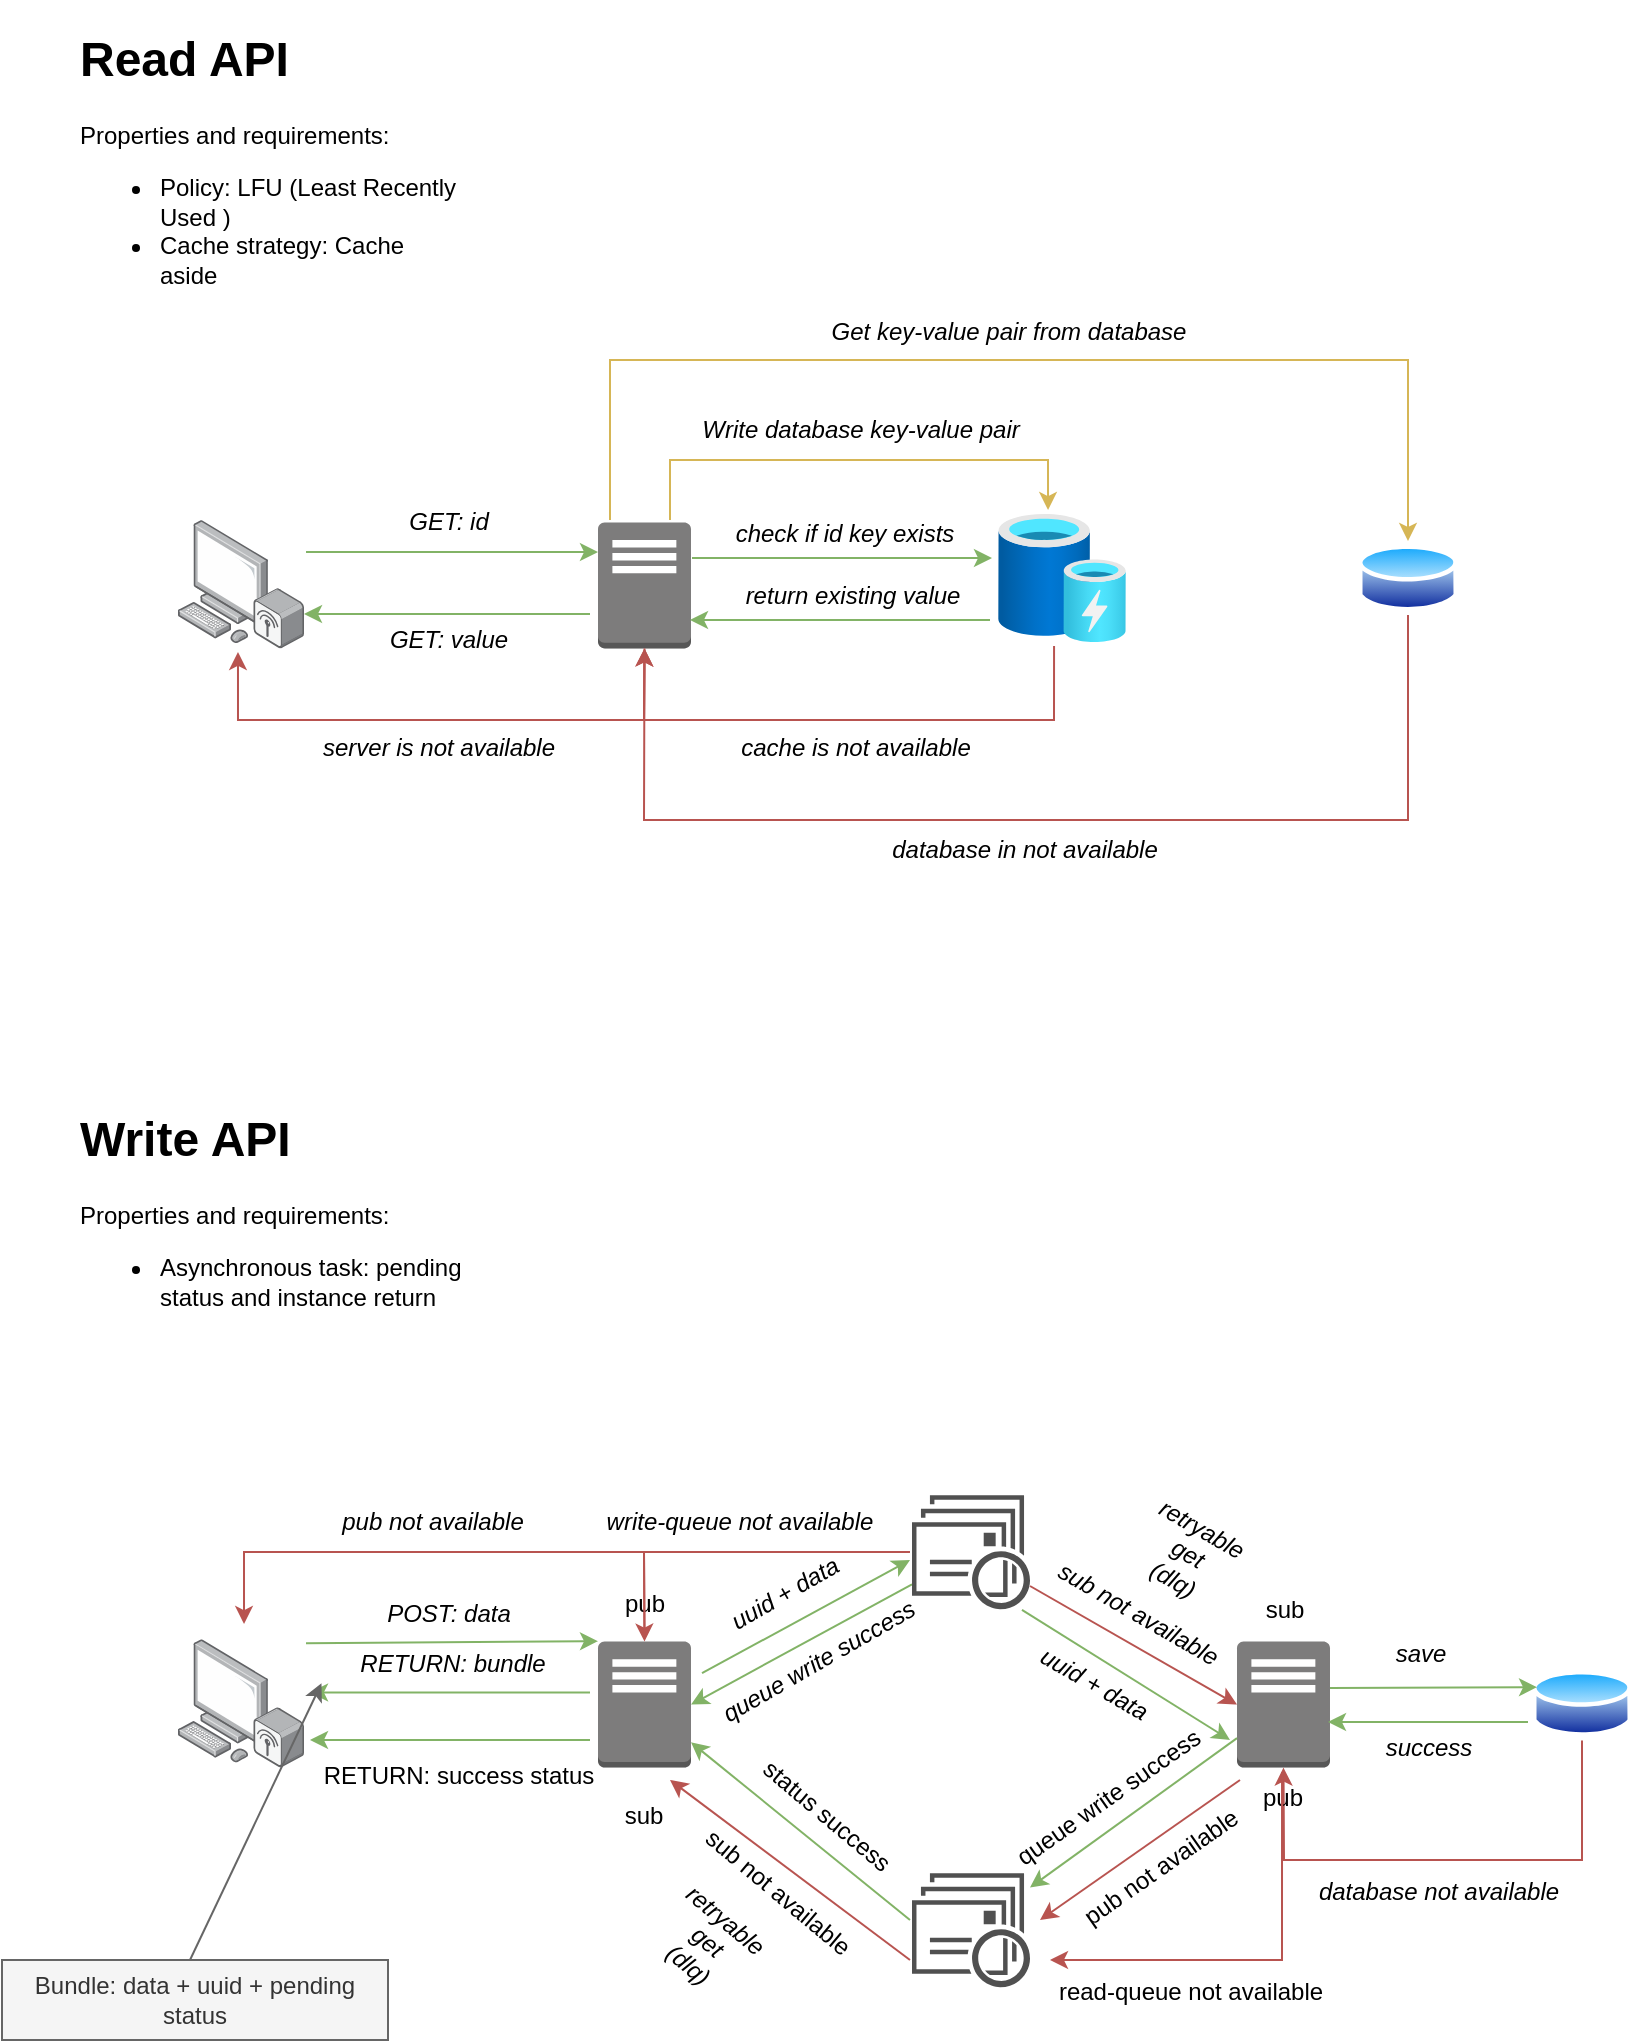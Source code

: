 <mxfile version="15.8.2" type="device"><diagram id="cAs0WMytsXl1lUobe6Vp" name="Communication model"><mxGraphModel dx="1042" dy="597" grid="1" gridSize="10" guides="1" tooltips="1" connect="1" arrows="1" fold="1" page="1" pageScale="1" pageWidth="827" pageHeight="1169" math="0" shadow="0"><root><mxCell id="0"/><mxCell id="1" parent="0"/><mxCell id="VCbWkwaaln7eAbkOwOw8-3" value="" style="aspect=fixed;html=1;points=[];align=center;image;fontSize=12;image=img/lib/azure2/general/Cache.svg;" vertex="1" parent="1"><mxGeometry x="504" y="287" width="64" height="64" as="geometry"/></mxCell><mxCell id="VCbWkwaaln7eAbkOwOw8-5" value="" style="aspect=fixed;perimeter=ellipsePerimeter;html=1;align=center;shadow=0;dashed=0;spacingTop=3;image;image=img/lib/active_directory/database.svg;" vertex="1" parent="1"><mxGeometry x="684" y="300.5" width="50" height="37" as="geometry"/></mxCell><mxCell id="VCbWkwaaln7eAbkOwOw8-6" value="" style="points=[];aspect=fixed;html=1;align=center;shadow=0;dashed=0;image;image=img/lib/allied_telesis/computer_and_terminals/Personal_Computer_Wireless.svg;" vertex="1" parent="1"><mxGeometry x="94" y="290" width="63" height="64.2" as="geometry"/></mxCell><mxCell id="VCbWkwaaln7eAbkOwOw8-7" value="" style="outlineConnect=0;dashed=0;verticalLabelPosition=bottom;verticalAlign=top;align=center;html=1;shape=mxgraph.aws3.traditional_server;fillColor=#7D7C7C;gradientColor=none;" vertex="1" parent="1"><mxGeometry x="304" y="291.2" width="46.5" height="63" as="geometry"/></mxCell><mxCell id="VCbWkwaaln7eAbkOwOw8-8" value="&lt;h1&gt;Read API&lt;/h1&gt;&lt;div&gt;Properties and requirements:&lt;/div&gt;&lt;p&gt;&lt;/p&gt;&lt;ul&gt;&lt;li&gt;Policy: LFU (Least Recently Used )&lt;/li&gt;&lt;li&gt;Cache strategy: Cache aside&lt;/li&gt;&lt;/ul&gt;&lt;p&gt;&lt;/p&gt;" style="text;html=1;strokeColor=none;fillColor=none;spacing=5;spacingTop=-20;whiteSpace=wrap;overflow=hidden;rounded=0;" vertex="1" parent="1"><mxGeometry x="40" y="40" width="200" height="180" as="geometry"/></mxCell><mxCell id="VCbWkwaaln7eAbkOwOw8-11" value="&lt;h1&gt;Write API&lt;/h1&gt;&lt;div&gt;Properties and requirements:&lt;/div&gt;&lt;p&gt;&lt;/p&gt;&lt;ul&gt;&lt;li&gt;Asynchronous task: pending status and instance return&lt;/li&gt;&lt;/ul&gt;&lt;p&gt;&lt;/p&gt;" style="text;html=1;strokeColor=none;fillColor=none;spacing=5;spacingTop=-20;whiteSpace=wrap;overflow=hidden;rounded=0;" vertex="1" parent="1"><mxGeometry x="40" y="580" width="200" height="170" as="geometry"/></mxCell><mxCell id="VCbWkwaaln7eAbkOwOw8-13" value="" style="aspect=fixed;perimeter=ellipsePerimeter;html=1;align=center;shadow=0;dashed=0;spacingTop=3;image;image=img/lib/active_directory/database.svg;" vertex="1" parent="1"><mxGeometry x="771" y="863.2" width="50" height="37" as="geometry"/></mxCell><mxCell id="VCbWkwaaln7eAbkOwOw8-15" value="" style="points=[];aspect=fixed;html=1;align=center;shadow=0;dashed=0;image;image=img/lib/allied_telesis/computer_and_terminals/Personal_Computer_Wireless.svg;" vertex="1" parent="1"><mxGeometry x="94" y="849.6" width="63" height="64.2" as="geometry"/></mxCell><mxCell id="VCbWkwaaln7eAbkOwOw8-16" value="" style="outlineConnect=0;dashed=0;verticalLabelPosition=bottom;verticalAlign=top;align=center;html=1;shape=mxgraph.aws3.traditional_server;fillColor=#7D7C7C;gradientColor=none;" vertex="1" parent="1"><mxGeometry x="304" y="850.8" width="46.5" height="63" as="geometry"/></mxCell><mxCell id="VCbWkwaaln7eAbkOwOw8-17" value="POST: data" style="text;html=1;strokeColor=none;fillColor=none;align=center;verticalAlign=middle;whiteSpace=wrap;rounded=0;fontStyle=2" vertex="1" parent="1"><mxGeometry x="188.5" y="821.6" width="81" height="30" as="geometry"/></mxCell><mxCell id="VCbWkwaaln7eAbkOwOw8-18" value="GET: id" style="text;html=1;align=center;verticalAlign=middle;resizable=0;points=[];autosize=1;strokeColor=none;fillColor=none;fontStyle=2" vertex="1" parent="1"><mxGeometry x="199" y="280.5" width="60" height="20" as="geometry"/></mxCell><mxCell id="VCbWkwaaln7eAbkOwOw8-21" value="" style="endArrow=classic;html=1;rounded=0;fillColor=#d5e8d4;strokeColor=#82b366;" edge="1" parent="1"><mxGeometry width="50" height="50" relative="1" as="geometry"><mxPoint x="356" y="866.6" as="sourcePoint"/><mxPoint x="460" y="810" as="targetPoint"/></mxGeometry></mxCell><mxCell id="VCbWkwaaln7eAbkOwOw8-22" value="" style="endArrow=classic;html=1;rounded=0;entryX=1;entryY=0.5;entryDx=0;entryDy=0;entryPerimeter=0;fillColor=#d5e8d4;strokeColor=#82b366;" edge="1" parent="1" source="VCbWkwaaln7eAbkOwOw8-26" target="VCbWkwaaln7eAbkOwOw8-16"><mxGeometry width="50" height="50" relative="1" as="geometry"><mxPoint x="500.032" y="900.616" as="sourcePoint"/><mxPoint x="512.016" y="875.608" as="targetPoint"/></mxGeometry></mxCell><mxCell id="VCbWkwaaln7eAbkOwOw8-23" value="" style="endArrow=classic;html=1;rounded=0;exitX=1.016;exitY=0.265;exitDx=0;exitDy=0;exitPerimeter=0;entryX=0;entryY=0.235;entryDx=0;entryDy=0;entryPerimeter=0;fillColor=#d5e8d4;strokeColor=#82b366;" edge="1" parent="1"><mxGeometry width="50" height="50" relative="1" as="geometry"><mxPoint x="158.008" y="851.613" as="sourcePoint"/><mxPoint x="304" y="850.605" as="targetPoint"/></mxGeometry></mxCell><mxCell id="VCbWkwaaln7eAbkOwOw8-24" value="" style="endArrow=classic;html=1;rounded=0;exitX=1.016;exitY=0.249;exitDx=0;exitDy=0;exitPerimeter=0;entryX=0;entryY=0.235;entryDx=0;entryDy=0;entryPerimeter=0;fillColor=#d5e8d4;strokeColor=#82b366;" edge="1" parent="1" source="VCbWkwaaln7eAbkOwOw8-6" target="VCbWkwaaln7eAbkOwOw8-7"><mxGeometry width="50" height="50" relative="1" as="geometry"><mxPoint x="344" y="520" as="sourcePoint"/><mxPoint x="394" y="470" as="targetPoint"/></mxGeometry></mxCell><mxCell id="VCbWkwaaln7eAbkOwOw8-26" value="&lt;pre style=&quot;background-color: #fafafa ; color: #383a42 ; font-size: 11.3pt&quot;&gt;&lt;br&gt;&lt;/pre&gt;" style="sketch=0;pointerEvents=1;shadow=0;dashed=0;html=1;strokeColor=none;fillColor=#505050;labelPosition=center;verticalLabelPosition=bottom;verticalAlign=top;outlineConnect=0;align=center;shape=mxgraph.office.communications.queue_viewer;" vertex="1" parent="1"><mxGeometry x="461" y="777.6" width="59" height="57" as="geometry"/></mxCell><mxCell id="VCbWkwaaln7eAbkOwOw8-28" value="" style="endArrow=classic;html=1;rounded=0;fillColor=#d5e8d4;strokeColor=#82b366;" edge="1" parent="1"><mxGeometry width="50" height="50" relative="1" as="geometry"><mxPoint x="351" y="309" as="sourcePoint"/><mxPoint x="501" y="309" as="targetPoint"/></mxGeometry></mxCell><mxCell id="VCbWkwaaln7eAbkOwOw8-29" value="check if id key exists" style="text;html=1;align=center;verticalAlign=middle;resizable=0;points=[];autosize=1;strokeColor=none;fillColor=none;fontStyle=2" vertex="1" parent="1"><mxGeometry x="352" y="287" width="150" height="20" as="geometry"/></mxCell><mxCell id="VCbWkwaaln7eAbkOwOw8-31" value="" style="endArrow=classic;html=1;rounded=0;fillColor=#fff2cc;strokeColor=#d6b656;entryX=0.5;entryY=0;entryDx=0;entryDy=0;" edge="1" parent="1" target="VCbWkwaaln7eAbkOwOw8-5"><mxGeometry width="50" height="50" relative="1" as="geometry"><mxPoint x="310" y="290" as="sourcePoint"/><mxPoint x="680" y="310" as="targetPoint"/><Array as="points"><mxPoint x="310" y="240"/><mxPoint x="310" y="210"/><mxPoint x="540" y="210"/><mxPoint x="709" y="210"/><mxPoint x="709" y="260"/></Array></mxGeometry></mxCell><mxCell id="VCbWkwaaln7eAbkOwOw8-32" value="Get key-value pair from database" style="text;html=1;align=center;verticalAlign=middle;resizable=0;points=[];autosize=1;strokeColor=none;fillColor=none;fontStyle=2" vertex="1" parent="1"><mxGeometry x="389" y="186" width="240" height="20" as="geometry"/></mxCell><mxCell id="VCbWkwaaln7eAbkOwOw8-37" value="" style="endArrow=classic;html=1;rounded=0;fillColor=#d5e8d4;strokeColor=#82b366;" edge="1" parent="1"><mxGeometry width="50" height="50" relative="1" as="geometry"><mxPoint x="500" y="340" as="sourcePoint"/><mxPoint x="350" y="340" as="targetPoint"/></mxGeometry></mxCell><mxCell id="VCbWkwaaln7eAbkOwOw8-39" value="return existing value" style="text;html=1;align=center;verticalAlign=middle;resizable=0;points=[];autosize=1;strokeColor=none;fillColor=none;fontStyle=2" vertex="1" parent="1"><mxGeometry x="356" y="317.5" width="150" height="20" as="geometry"/></mxCell><mxCell id="VCbWkwaaln7eAbkOwOw8-40" value="" style="endArrow=classic;html=1;rounded=0;entryX=0.391;entryY=-0.031;entryDx=0;entryDy=0;entryPerimeter=0;fillColor=#fff2cc;strokeColor=#d6b656;" edge="1" parent="1" target="VCbWkwaaln7eAbkOwOw8-3"><mxGeometry width="50" height="50" relative="1" as="geometry"><mxPoint x="340" y="290" as="sourcePoint"/><mxPoint x="340" y="260" as="targetPoint"/><Array as="points"><mxPoint x="340" y="260"/><mxPoint x="529" y="260"/></Array></mxGeometry></mxCell><mxCell id="VCbWkwaaln7eAbkOwOw8-41" value="Write database key-value pair" style="text;html=1;align=center;verticalAlign=middle;resizable=0;points=[];autosize=1;strokeColor=none;fillColor=none;fontStyle=2" vertex="1" parent="1"><mxGeometry x="330" y="235" width="210" height="20" as="geometry"/></mxCell><mxCell id="VCbWkwaaln7eAbkOwOw8-42" value="" style="endArrow=classic;html=1;rounded=0;strokeColor=#82b366;entryX=1;entryY=0.732;entryDx=0;entryDy=0;entryPerimeter=0;fillColor=#d5e8d4;" edge="1" parent="1" target="VCbWkwaaln7eAbkOwOw8-6"><mxGeometry width="50" height="50" relative="1" as="geometry"><mxPoint x="300" y="337" as="sourcePoint"/><mxPoint x="400" y="260" as="targetPoint"/></mxGeometry></mxCell><mxCell id="VCbWkwaaln7eAbkOwOw8-46" value="" style="endArrow=classic;html=1;rounded=0;strokeColor=#b85450;exitX=0.438;exitY=1.031;exitDx=0;exitDy=0;exitPerimeter=0;entryX=0.5;entryY=1;entryDx=0;entryDy=0;entryPerimeter=0;fillColor=#f8cecc;" edge="1" parent="1" source="VCbWkwaaln7eAbkOwOw8-3" target="VCbWkwaaln7eAbkOwOw8-7"><mxGeometry width="50" height="50" relative="1" as="geometry"><mxPoint x="370" y="440" as="sourcePoint"/><mxPoint x="420" y="390" as="targetPoint"/><Array as="points"><mxPoint x="532" y="390"/><mxPoint x="327" y="390"/></Array></mxGeometry></mxCell><mxCell id="VCbWkwaaln7eAbkOwOw8-47" value="cache is not available" style="text;html=1;strokeColor=none;fillColor=none;align=center;verticalAlign=middle;whiteSpace=wrap;rounded=0;fontStyle=2" vertex="1" parent="1"><mxGeometry x="328.75" y="389" width="208.25" height="30" as="geometry"/></mxCell><mxCell id="VCbWkwaaln7eAbkOwOw8-48" value="database in not available" style="text;html=1;strokeColor=none;fillColor=none;align=center;verticalAlign=middle;whiteSpace=wrap;rounded=0;fontStyle=2" vertex="1" parent="1"><mxGeometry x="430" y="440" width="174.5" height="30" as="geometry"/></mxCell><mxCell id="VCbWkwaaln7eAbkOwOw8-49" value="" style="endArrow=classic;html=1;rounded=0;strokeColor=#b85450;exitX=0.5;exitY=1;exitDx=0;exitDy=0;entryX=0.5;entryY=1;entryDx=0;entryDy=0;entryPerimeter=0;fillColor=#f8cecc;" edge="1" parent="1" source="VCbWkwaaln7eAbkOwOw8-5" target="VCbWkwaaln7eAbkOwOw8-7"><mxGeometry width="50" height="50" relative="1" as="geometry"><mxPoint x="370" y="430" as="sourcePoint"/><mxPoint x="420" y="380" as="targetPoint"/><Array as="points"><mxPoint x="709" y="440"/><mxPoint x="510" y="440"/><mxPoint x="327" y="440"/></Array></mxGeometry></mxCell><mxCell id="VCbWkwaaln7eAbkOwOw8-53" value="" style="endArrow=classic;html=1;rounded=0;strokeColor=#b85450;exitX=0.5;exitY=1;exitDx=0;exitDy=0;exitPerimeter=0;entryX=0.476;entryY=1.028;entryDx=0;entryDy=0;entryPerimeter=0;fillColor=#f8cecc;" edge="1" parent="1" source="VCbWkwaaln7eAbkOwOw8-7" target="VCbWkwaaln7eAbkOwOw8-6"><mxGeometry width="50" height="50" relative="1" as="geometry"><mxPoint x="370" y="380" as="sourcePoint"/><mxPoint x="420" y="330" as="targetPoint"/><Array as="points"><mxPoint x="327" y="390"/><mxPoint x="124" y="390"/></Array></mxGeometry></mxCell><mxCell id="VCbWkwaaln7eAbkOwOw8-55" value="GET: value" style="text;html=1;align=center;verticalAlign=middle;resizable=0;points=[];autosize=1;strokeColor=none;fillColor=none;fontStyle=2" vertex="1" parent="1"><mxGeometry x="184" y="340" width="90" height="20" as="geometry"/></mxCell><mxCell id="VCbWkwaaln7eAbkOwOw8-56" value="" style="endArrow=classic;html=1;rounded=0;strokeColor=#82b366;fillColor=#d5e8d4;" edge="1" parent="1"><mxGeometry width="50" height="50" relative="1" as="geometry"><mxPoint x="300" y="876.2" as="sourcePoint"/><mxPoint x="160" y="876.2" as="targetPoint"/></mxGeometry></mxCell><mxCell id="VCbWkwaaln7eAbkOwOw8-57" value="RETURN: bundle" style="text;html=1;align=center;verticalAlign=middle;resizable=0;points=[];autosize=1;strokeColor=none;fillColor=none;fontStyle=2" vertex="1" parent="1"><mxGeometry x="166" y="851.6" width="130" height="20" as="geometry"/></mxCell><mxCell id="VCbWkwaaln7eAbkOwOw8-58" value="server is not available" style="text;html=1;align=center;verticalAlign=middle;resizable=0;points=[];autosize=1;strokeColor=none;fillColor=none;fontStyle=2" vertex="1" parent="1"><mxGeometry x="144" y="394" width="160" height="20" as="geometry"/></mxCell><mxCell id="VCbWkwaaln7eAbkOwOw8-60" value="pub not available" style="text;html=1;align=center;verticalAlign=middle;resizable=0;points=[];autosize=1;strokeColor=none;fillColor=none;fontStyle=2" vertex="1" parent="1"><mxGeometry x="156" y="781" width="130" height="20" as="geometry"/></mxCell><mxCell id="VCbWkwaaln7eAbkOwOw8-61" value="write-queue not available" style="text;html=1;strokeColor=none;fillColor=none;align=center;verticalAlign=middle;whiteSpace=wrap;rounded=0;fontStyle=2" vertex="1" parent="1"><mxGeometry x="282" y="775.6" width="186" height="30" as="geometry"/></mxCell><mxCell id="VCbWkwaaln7eAbkOwOw8-62" value="" style="endArrow=classic;html=1;rounded=0;strokeColor=#b85450;entryX=0.5;entryY=0;entryDx=0;entryDy=0;entryPerimeter=0;fillColor=#f8cecc;" edge="1" parent="1" target="VCbWkwaaln7eAbkOwOw8-16"><mxGeometry width="50" height="50" relative="1" as="geometry"><mxPoint x="460" y="806" as="sourcePoint"/><mxPoint x="540" y="886.6" as="targetPoint"/><Array as="points"><mxPoint x="327" y="806"/></Array></mxGeometry></mxCell><mxCell id="VCbWkwaaln7eAbkOwOw8-63" value="" style="outlineConnect=0;dashed=0;verticalLabelPosition=bottom;verticalAlign=top;align=center;html=1;shape=mxgraph.aws3.traditional_server;fillColor=#7D7C7C;gradientColor=none;" vertex="1" parent="1"><mxGeometry x="623.5" y="850.8" width="46.5" height="63" as="geometry"/></mxCell><mxCell id="VCbWkwaaln7eAbkOwOw8-65" value="pub" style="text;html=1;align=center;verticalAlign=middle;resizable=0;points=[];autosize=1;strokeColor=none;fillColor=none;" vertex="1" parent="1"><mxGeometry x="307.25" y="822" width="40" height="20" as="geometry"/></mxCell><mxCell id="VCbWkwaaln7eAbkOwOw8-69" value="" style="endArrow=classic;html=1;rounded=0;strokeColor=#82b366;fillColor=#d5e8d4;" edge="1" parent="1"><mxGeometry width="50" height="50" relative="1" as="geometry"><mxPoint x="769" y="891" as="sourcePoint"/><mxPoint x="669" y="891" as="targetPoint"/></mxGeometry></mxCell><mxCell id="VCbWkwaaln7eAbkOwOw8-72" value="" style="endArrow=none;html=1;rounded=0;strokeColor=#b85450;exitX=0;exitY=0.5;exitDx=0;exitDy=0;exitPerimeter=0;fillColor=#f8cecc;endFill=0;startArrow=classic;startFill=1;" edge="1" parent="1" source="VCbWkwaaln7eAbkOwOw8-63" target="VCbWkwaaln7eAbkOwOw8-26"><mxGeometry width="50" height="50" relative="1" as="geometry"><mxPoint x="420" y="940" as="sourcePoint"/><mxPoint x="530" y="800" as="targetPoint"/><Array as="points"/></mxGeometry></mxCell><mxCell id="VCbWkwaaln7eAbkOwOw8-73" value="retryable get &lt;br&gt;(dlq)" style="text;html=1;strokeColor=none;fillColor=none;align=center;verticalAlign=middle;whiteSpace=wrap;rounded=0;fontStyle=2;rotation=30;" vertex="1" parent="1"><mxGeometry x="569" y="792.0" width="60" height="30" as="geometry"/></mxCell><mxCell id="VCbWkwaaln7eAbkOwOw8-74" value="sub not available" style="text;html=1;align=center;verticalAlign=middle;resizable=0;points=[];autosize=1;strokeColor=none;fillColor=none;fontStyle=2;rotation=30;" vertex="1" parent="1"><mxGeometry x="509" y="826.6" width="130" height="20" as="geometry"/></mxCell><mxCell id="VCbWkwaaln7eAbkOwOw8-76" value="uuid + data" style="text;html=1;align=center;verticalAlign=middle;resizable=0;points=[];autosize=1;strokeColor=none;fillColor=none;fontStyle=2;rotation=330;" vertex="1" parent="1"><mxGeometry x="352" y="816.6" width="90" height="20" as="geometry"/></mxCell><mxCell id="VCbWkwaaln7eAbkOwOw8-77" value="queue write success" style="text;html=1;align=center;verticalAlign=middle;resizable=0;points=[];autosize=1;strokeColor=none;fillColor=none;fontStyle=2;rotation=330;" vertex="1" parent="1"><mxGeometry x="339" y="850.8" width="150" height="20" as="geometry"/></mxCell><mxCell id="VCbWkwaaln7eAbkOwOw8-66" value="sub" style="text;html=1;align=center;verticalAlign=middle;resizable=0;points=[];autosize=1;strokeColor=none;fillColor=none;" vertex="1" parent="1"><mxGeometry x="626.75" y="825" width="40" height="20" as="geometry"/></mxCell><mxCell id="VCbWkwaaln7eAbkOwOw8-82" value="database not available" style="text;html=1;align=center;verticalAlign=middle;resizable=0;points=[];autosize=1;strokeColor=none;fillColor=none;fontStyle=2" vertex="1" parent="1"><mxGeometry x="639" y="965.6" width="170" height="20" as="geometry"/></mxCell><mxCell id="VCbWkwaaln7eAbkOwOw8-85" value="" style="endArrow=classic;html=1;rounded=0;strokeColor=#666666;entryX=-0.002;entryY=1;entryDx=0;entryDy=0;entryPerimeter=0;fillColor=#f5f5f5;" edge="1" parent="1" target="VCbWkwaaln7eAbkOwOw8-57"><mxGeometry width="50" height="50" relative="1" as="geometry"><mxPoint x="100" y="1010" as="sourcePoint"/><mxPoint x="150" y="1040" as="targetPoint"/></mxGeometry></mxCell><mxCell id="VCbWkwaaln7eAbkOwOw8-86" value="Bundle: data + uuid + pending status" style="text;html=1;strokeColor=#666666;fillColor=#f5f5f5;align=center;verticalAlign=middle;whiteSpace=wrap;rounded=0;fontColor=#333333;" vertex="1" parent="1"><mxGeometry x="6" y="1010" width="193" height="40" as="geometry"/></mxCell><mxCell id="VCbWkwaaln7eAbkOwOw8-88" value="uuid + data" style="text;html=1;align=center;verticalAlign=middle;resizable=0;points=[];autosize=1;strokeColor=none;fillColor=none;fontStyle=2;rotation=30;" vertex="1" parent="1"><mxGeometry x="507" y="861.6" width="90" height="20" as="geometry"/></mxCell><mxCell id="VCbWkwaaln7eAbkOwOw8-89" value="save" style="text;html=1;align=center;verticalAlign=middle;resizable=0;points=[];autosize=1;strokeColor=none;fillColor=none;fontStyle=2" vertex="1" parent="1"><mxGeometry x="690" y="846.6" width="50" height="20" as="geometry"/></mxCell><mxCell id="VCbWkwaaln7eAbkOwOw8-90" value="success" style="text;html=1;align=center;verticalAlign=middle;resizable=0;points=[];autosize=1;strokeColor=none;fillColor=none;fontStyle=2" vertex="1" parent="1"><mxGeometry x="684" y="893.8" width="70" height="20" as="geometry"/></mxCell><mxCell id="VCbWkwaaln7eAbkOwOw8-91" value="" style="endArrow=classic;html=1;rounded=0;strokeColor=#82b366;entryX=0;entryY=0.25;entryDx=0;entryDy=0;fillColor=#d5e8d4;" edge="1" parent="1" target="VCbWkwaaln7eAbkOwOw8-13"><mxGeometry width="50" height="50" relative="1" as="geometry"><mxPoint x="670" y="874" as="sourcePoint"/><mxPoint x="790" y="890" as="targetPoint"/></mxGeometry></mxCell><mxCell id="VCbWkwaaln7eAbkOwOw8-96" value="" style="endArrow=classic;html=1;rounded=0;strokeColor=#82b366;exitX=-0.05;exitY=-0.185;exitDx=0;exitDy=0;exitPerimeter=0;fillColor=#d5e8d4;" edge="1" parent="1" source="VCbWkwaaln7eAbkOwOw8-88"><mxGeometry width="50" height="50" relative="1" as="geometry"><mxPoint x="530" y="940" as="sourcePoint"/><mxPoint x="620" y="900" as="targetPoint"/></mxGeometry></mxCell><mxCell id="VCbWkwaaln7eAbkOwOw8-97" value="" style="endArrow=classic;html=1;rounded=0;strokeColor=#b85450;exitX=0.5;exitY=1;exitDx=0;exitDy=0;entryX=0.5;entryY=1;entryDx=0;entryDy=0;entryPerimeter=0;fillColor=#f8cecc;" edge="1" parent="1" source="VCbWkwaaln7eAbkOwOw8-13" target="VCbWkwaaln7eAbkOwOw8-63"><mxGeometry width="50" height="50" relative="1" as="geometry"><mxPoint x="450" y="940" as="sourcePoint"/><mxPoint x="500" y="890" as="targetPoint"/><Array as="points"><mxPoint x="796" y="960"/><mxPoint x="647" y="960"/></Array></mxGeometry></mxCell><mxCell id="VCbWkwaaln7eAbkOwOw8-98" value="" style="sketch=0;pointerEvents=1;shadow=0;dashed=0;html=1;strokeColor=none;fillColor=#505050;labelPosition=center;verticalLabelPosition=bottom;verticalAlign=top;outlineConnect=0;align=center;shape=mxgraph.office.communications.queue_viewer;" vertex="1" parent="1"><mxGeometry x="461" y="966.6" width="59" height="57" as="geometry"/></mxCell><mxCell id="VCbWkwaaln7eAbkOwOw8-99" value="" style="endArrow=classic;html=1;rounded=0;strokeColor=#82b366;fillColor=#d5e8d4;" edge="1" parent="1" source="VCbWkwaaln7eAbkOwOw8-63" target="VCbWkwaaln7eAbkOwOw8-98"><mxGeometry width="50" height="50" relative="1" as="geometry"><mxPoint x="410" y="970" as="sourcePoint"/><mxPoint x="460" y="920" as="targetPoint"/></mxGeometry></mxCell><mxCell id="VCbWkwaaln7eAbkOwOw8-100" value="queue write success" style="text;html=1;align=center;verticalAlign=middle;resizable=0;points=[];autosize=1;strokeColor=none;fillColor=none;rotation=325;" vertex="1" parent="1"><mxGeometry x="484" y="919" width="150" height="20" as="geometry"/></mxCell><mxCell id="VCbWkwaaln7eAbkOwOw8-101" value="" style="endArrow=classic;html=1;rounded=0;strokeColor=#b85450;fillColor=#f8cecc;" edge="1" parent="1"><mxGeometry width="50" height="50" relative="1" as="geometry"><mxPoint x="625" y="920" as="sourcePoint"/><mxPoint x="525" y="990" as="targetPoint"/></mxGeometry></mxCell><mxCell id="VCbWkwaaln7eAbkOwOw8-102" value="pub not available" style="text;html=1;align=center;verticalAlign=middle;resizable=0;points=[];autosize=1;strokeColor=none;fillColor=none;rotation=325;" vertex="1" parent="1"><mxGeometry x="520" y="953.6" width="130" height="20" as="geometry"/></mxCell><mxCell id="VCbWkwaaln7eAbkOwOw8-104" value="" style="endArrow=classic;html=1;rounded=0;strokeColor=#82b366;fillColor=#d5e8d4;" edge="1" parent="1" target="VCbWkwaaln7eAbkOwOw8-16"><mxGeometry width="50" height="50" relative="1" as="geometry"><mxPoint x="460" y="990" as="sourcePoint"/><mxPoint x="400" y="930" as="targetPoint"/></mxGeometry></mxCell><mxCell id="VCbWkwaaln7eAbkOwOw8-105" value="status success" style="text;html=1;align=center;verticalAlign=middle;resizable=0;points=[];autosize=1;strokeColor=none;fillColor=none;rotation=40;" vertex="1" parent="1"><mxGeometry x="363.25" y="928" width="110" height="20" as="geometry"/></mxCell><mxCell id="VCbWkwaaln7eAbkOwOw8-106" value="sub" style="text;html=1;strokeColor=none;fillColor=none;align=center;verticalAlign=middle;whiteSpace=wrap;rounded=0;" vertex="1" parent="1"><mxGeometry x="302" y="928" width="50" height="20" as="geometry"/></mxCell><mxCell id="VCbWkwaaln7eAbkOwOw8-112" value="" style="endArrow=classic;html=1;rounded=0;strokeColor=#b85450;fillColor=#f8cecc;" edge="1" parent="1"><mxGeometry width="50" height="50" relative="1" as="geometry"><mxPoint x="460" y="1010" as="sourcePoint"/><mxPoint x="340" y="920" as="targetPoint"/></mxGeometry></mxCell><mxCell id="VCbWkwaaln7eAbkOwOw8-113" value="retryable get &lt;br&gt;(dlq)" style="text;html=1;strokeColor=none;fillColor=none;align=center;verticalAlign=middle;whiteSpace=wrap;rounded=0;fontStyle=2;rotation=40;" vertex="1" parent="1"><mxGeometry x="328.75" y="985.6" width="60" height="30" as="geometry"/></mxCell><mxCell id="VCbWkwaaln7eAbkOwOw8-114" value="sub not available" style="text;html=1;align=center;verticalAlign=middle;resizable=0;points=[];autosize=1;strokeColor=none;fillColor=none;rotation=40;" vertex="1" parent="1"><mxGeometry x="328.75" y="965.6" width="130" height="20" as="geometry"/></mxCell><mxCell id="VCbWkwaaln7eAbkOwOw8-115" value="pub" style="text;html=1;align=center;verticalAlign=middle;resizable=0;points=[];autosize=1;strokeColor=none;fillColor=none;" vertex="1" parent="1"><mxGeometry x="625.5" y="919" width="40" height="20" as="geometry"/></mxCell><mxCell id="VCbWkwaaln7eAbkOwOw8-116" value="" style="endArrow=classic;html=1;rounded=0;strokeColor=#b85450;exitX=0.513;exitY=-0.15;exitDx=0;exitDy=0;exitPerimeter=0;fillColor=#f8cecc;" edge="1" parent="1" source="VCbWkwaaln7eAbkOwOw8-115"><mxGeometry width="50" height="50" relative="1" as="geometry"><mxPoint x="420" y="890" as="sourcePoint"/><mxPoint x="530" y="1010" as="targetPoint"/><Array as="points"><mxPoint x="646" y="1010"/></Array></mxGeometry></mxCell><mxCell id="VCbWkwaaln7eAbkOwOw8-117" value="read-queue not available" style="text;html=1;align=center;verticalAlign=middle;resizable=0;points=[];autosize=1;strokeColor=none;fillColor=none;" vertex="1" parent="1"><mxGeometry x="510" y="1015.6" width="180" height="20" as="geometry"/></mxCell><mxCell id="VCbWkwaaln7eAbkOwOw8-118" value="" style="endArrow=classic;html=1;rounded=0;strokeColor=#b85450;entryX=0.524;entryY=-0.056;entryDx=0;entryDy=0;entryPerimeter=0;exitX=0.5;exitY=0;exitDx=0;exitDy=0;exitPerimeter=0;fillColor=#f8cecc;" edge="1" parent="1"><mxGeometry width="50" height="50" relative="1" as="geometry"><mxPoint x="327.25" y="846.8" as="sourcePoint"/><mxPoint x="127.012" y="842.005" as="targetPoint"/><Array as="points"><mxPoint x="327" y="806"/><mxPoint x="127" y="806"/></Array></mxGeometry></mxCell><mxCell id="VCbWkwaaln7eAbkOwOw8-119" value="" style="endArrow=classic;html=1;rounded=0;strokeColor=#82b366;fillColor=#d5e8d4;" edge="1" parent="1"><mxGeometry width="50" height="50" relative="1" as="geometry"><mxPoint x="300" y="900" as="sourcePoint"/><mxPoint x="160" y="900" as="targetPoint"/></mxGeometry></mxCell><mxCell id="VCbWkwaaln7eAbkOwOw8-120" value="RETURN: success status" style="text;html=1;align=center;verticalAlign=middle;resizable=0;points=[];autosize=1;strokeColor=none;fillColor=none;" vertex="1" parent="1"><mxGeometry x="144" y="908" width="180" height="20" as="geometry"/></mxCell></root></mxGraphModel></diagram></mxfile>